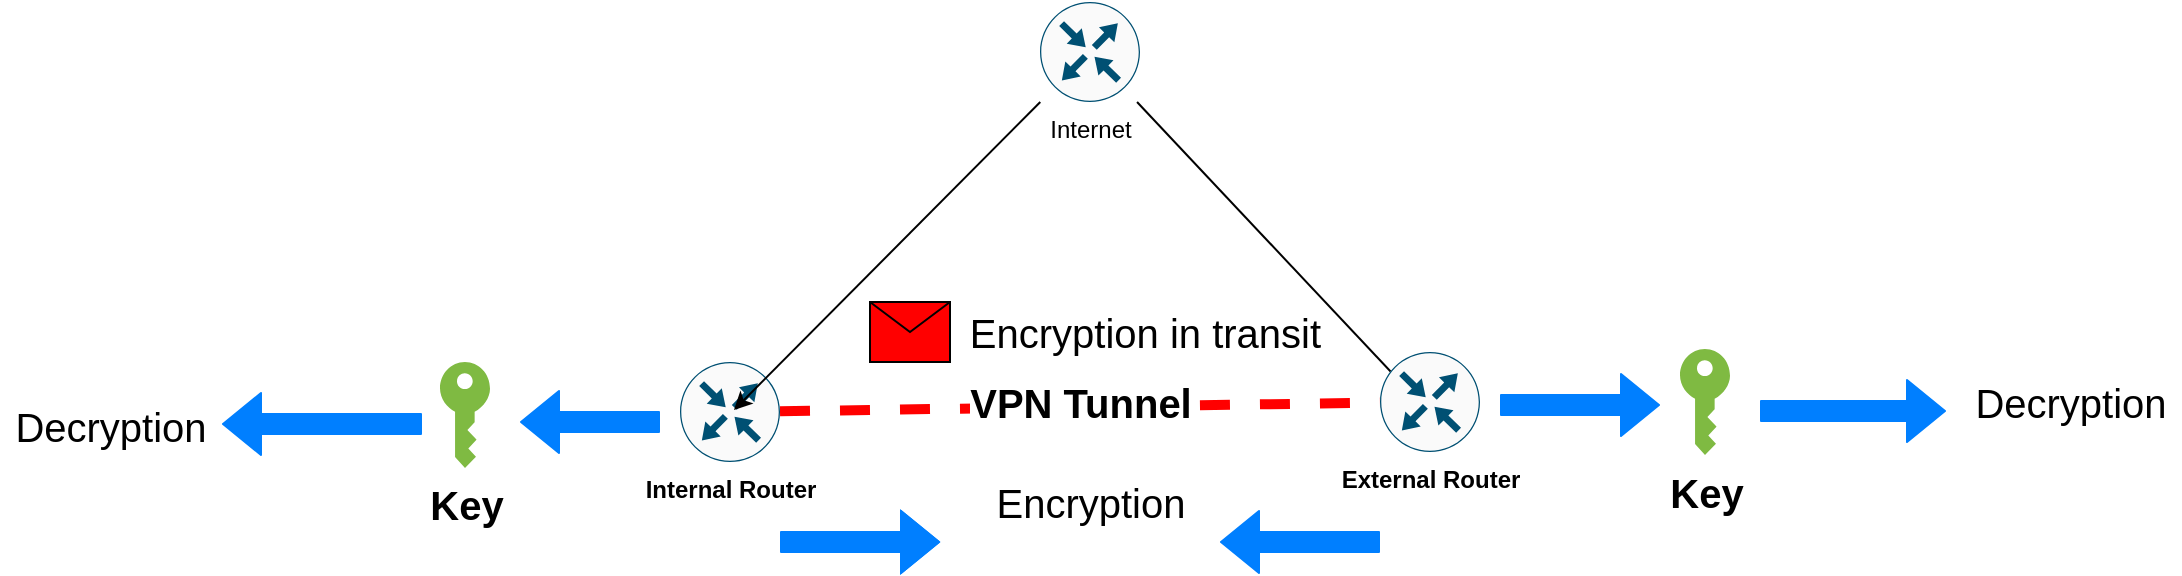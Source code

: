 <mxfile version="13.7.9" type="device"><diagram id="ZanY5bDvbBS7TCTVluPo" name="Page-1"><mxGraphModel dx="2023" dy="496" grid="1" gridSize="10" guides="1" tooltips="1" connect="1" arrows="1" fold="1" page="1" pageScale="1" pageWidth="1169" pageHeight="827" math="0" shadow="0"><root><mxCell id="0"/><mxCell id="1" parent="0"/><mxCell id="FiWrkidJ5sHl8uRzqrD8-14" style="edgeStyle=none;rounded=0;orthogonalLoop=1;jettySize=auto;html=1;fillColor=#007FFF;dashed=1;strokeWidth=5;strokeColor=#FF0000;" edge="1" parent="1" source="FiWrkidJ5sHl8uRzqrD8-1" target="FiWrkidJ5sHl8uRzqrD8-2"><mxGeometry relative="1" as="geometry"><Array as="points"><mxPoint x="630" y="240"/></Array></mxGeometry></mxCell><mxCell id="FiWrkidJ5sHl8uRzqrD8-15" value="&lt;b&gt;&lt;font style=&quot;font-size: 20px&quot;&gt;VPN Tunnel&lt;/font&gt;&lt;/b&gt;" style="edgeLabel;html=1;align=center;verticalAlign=middle;resizable=0;points=[];" vertex="1" connectable="0" parent="FiWrkidJ5sHl8uRzqrD8-14"><mxGeometry x="1" y="187" relative="1" as="geometry"><mxPoint x="-150.03" y="-187" as="offset"/></mxGeometry></mxCell><mxCell id="FiWrkidJ5sHl8uRzqrD8-1" value="&lt;b&gt;Internal Router&lt;/b&gt;" style="points=[[0.5,0,0],[1,0.5,0],[0.5,1,0],[0,0.5,0],[0.145,0.145,0],[0.856,0.145,0],[0.855,0.856,0],[0.145,0.855,0]];verticalLabelPosition=bottom;html=1;verticalAlign=top;aspect=fixed;align=center;pointerEvents=1;shape=mxgraph.cisco19.rect;prIcon=router;fillColor=#FAFAFA;strokeColor=#005073;" vertex="1" parent="1"><mxGeometry x="260" y="220" width="50" height="50" as="geometry"/></mxCell><mxCell id="FiWrkidJ5sHl8uRzqrD8-4" style="rounded=0;orthogonalLoop=1;jettySize=auto;html=1;entryX=0.54;entryY=0.48;entryDx=0;entryDy=0;entryPerimeter=0;" edge="1" parent="1" source="FiWrkidJ5sHl8uRzqrD8-3" target="FiWrkidJ5sHl8uRzqrD8-1"><mxGeometry relative="1" as="geometry"/></mxCell><mxCell id="FiWrkidJ5sHl8uRzqrD8-3" value="Internet" style="points=[[0.5,0,0],[1,0.5,0],[0.5,1,0],[0,0.5,0],[0.145,0.145,0],[0.856,0.145,0],[0.855,0.856,0],[0.145,0.855,0]];verticalLabelPosition=bottom;html=1;verticalAlign=top;aspect=fixed;align=center;pointerEvents=1;shape=mxgraph.cisco19.rect;prIcon=router;fillColor=#FAFAFA;strokeColor=#005073;" vertex="1" parent="1"><mxGeometry x="440" y="40" width="50" height="50" as="geometry"/></mxCell><mxCell id="FiWrkidJ5sHl8uRzqrD8-6" style="edgeStyle=none;rounded=0;orthogonalLoop=1;jettySize=auto;html=1;entryX=0.6;entryY=0.72;entryDx=0;entryDy=0;entryPerimeter=0;" edge="1" parent="1" source="FiWrkidJ5sHl8uRzqrD8-3" target="FiWrkidJ5sHl8uRzqrD8-2"><mxGeometry relative="1" as="geometry"/></mxCell><mxCell id="FiWrkidJ5sHl8uRzqrD8-2" value="&lt;b&gt;External Router&lt;/b&gt;" style="points=[[0.5,0,0],[1,0.5,0],[0.5,1,0],[0,0.5,0],[0.145,0.145,0],[0.856,0.145,0],[0.855,0.856,0],[0.145,0.855,0]];verticalLabelPosition=bottom;html=1;verticalAlign=top;aspect=fixed;align=center;pointerEvents=1;shape=mxgraph.cisco19.rect;prIcon=router;fillColor=#FAFAFA;strokeColor=#005073;" vertex="1" parent="1"><mxGeometry x="610" y="215" width="50" height="50" as="geometry"/></mxCell><mxCell id="FiWrkidJ5sHl8uRzqrD8-9" value="" style="shape=message;html=1;whiteSpace=wrap;html=1;outlineConnect=0;fillColor=#FF0000;" vertex="1" parent="1"><mxGeometry x="355" y="190" width="40" height="30" as="geometry"/></mxCell><mxCell id="FiWrkidJ5sHl8uRzqrD8-10" value="&lt;span style=&quot;font-size: 20px&quot;&gt;Encryption in transit&amp;nbsp;&lt;/span&gt;" style="text;html=1;resizable=0;autosize=1;align=center;verticalAlign=middle;points=[];fillColor=none;strokeColor=none;rounded=0;" vertex="1" parent="1"><mxGeometry x="395" y="195" width="200" height="20" as="geometry"/></mxCell><mxCell id="FiWrkidJ5sHl8uRzqrD8-11" value="" style="shape=flexArrow;endArrow=classic;html=1;strokeColor=#007FFF;fillColor=#007FFF;" edge="1" parent="1"><mxGeometry width="50" height="50" relative="1" as="geometry"><mxPoint x="310" y="310" as="sourcePoint"/><mxPoint x="390" y="310" as="targetPoint"/><Array as="points"><mxPoint x="360" y="310"/></Array></mxGeometry></mxCell><mxCell id="FiWrkidJ5sHl8uRzqrD8-12" value="" style="shape=flexArrow;endArrow=classic;html=1;strokeColor=#007FFF;fillColor=#007FFF;" edge="1" parent="1"><mxGeometry width="50" height="50" relative="1" as="geometry"><mxPoint x="610" y="310" as="sourcePoint"/><mxPoint x="530" y="310" as="targetPoint"/></mxGeometry></mxCell><mxCell id="FiWrkidJ5sHl8uRzqrD8-16" value="" style="shape=flexArrow;endArrow=classic;html=1;strokeColor=#007FFF;fillColor=#007FFF;" edge="1" parent="1"><mxGeometry width="50" height="50" relative="1" as="geometry"><mxPoint x="800" y="244.5" as="sourcePoint"/><mxPoint x="893" y="244.5" as="targetPoint"/></mxGeometry></mxCell><mxCell id="FiWrkidJ5sHl8uRzqrD8-17" value="" style="shape=flexArrow;endArrow=classic;html=1;strokeColor=#007FFF;fillColor=#007FFF;" edge="1" parent="1"><mxGeometry width="50" height="50" relative="1" as="geometry"><mxPoint x="131" y="251" as="sourcePoint"/><mxPoint x="31" y="251" as="targetPoint"/></mxGeometry></mxCell><mxCell id="FiWrkidJ5sHl8uRzqrD8-18" value="&lt;font style=&quot;font-size: 20px&quot;&gt;Encryption&lt;/font&gt;" style="text;html=1;resizable=0;autosize=1;align=center;verticalAlign=middle;points=[];fillColor=none;strokeColor=none;rounded=0;" vertex="1" parent="1"><mxGeometry x="410" y="280" width="110" height="20" as="geometry"/></mxCell><mxCell id="FiWrkidJ5sHl8uRzqrD8-19" value="&lt;span style=&quot;font-size: 20px&quot;&gt;Decryption&lt;/span&gt;" style="text;html=1;resizable=0;autosize=1;align=center;verticalAlign=middle;points=[];fillColor=none;strokeColor=none;rounded=0;" vertex="1" parent="1"><mxGeometry x="900" y="230" width="110" height="20" as="geometry"/></mxCell><mxCell id="FiWrkidJ5sHl8uRzqrD8-20" value="&lt;span style=&quot;font-size: 20px&quot;&gt;Decryption&lt;/span&gt;" style="text;html=1;resizable=0;autosize=1;align=center;verticalAlign=middle;points=[];fillColor=none;strokeColor=none;rounded=0;" vertex="1" parent="1"><mxGeometry x="-80" y="241.5" width="110" height="20" as="geometry"/></mxCell><mxCell id="FiWrkidJ5sHl8uRzqrD8-22" value="&lt;b&gt;&lt;font style=&quot;font-size: 20px&quot;&gt;Key&lt;/font&gt;&lt;/b&gt;" style="pointerEvents=1;shadow=0;dashed=0;html=1;strokeColor=none;labelPosition=center;verticalLabelPosition=bottom;verticalAlign=top;outlineConnect=0;align=center;shape=mxgraph.office.security.key_permissions;fillColor=#7FBA42;" vertex="1" parent="1"><mxGeometry x="140" y="220" width="25" height="53" as="geometry"/></mxCell><mxCell id="FiWrkidJ5sHl8uRzqrD8-24" value="" style="shape=flexArrow;endArrow=classic;html=1;strokeColor=#007FFF;fillColor=#007FFF;" edge="1" parent="1"><mxGeometry width="50" height="50" relative="1" as="geometry"><mxPoint x="250" y="250" as="sourcePoint"/><mxPoint x="180" y="250" as="targetPoint"/></mxGeometry></mxCell><mxCell id="FiWrkidJ5sHl8uRzqrD8-25" value="&lt;b&gt;&lt;font style=&quot;font-size: 20px&quot;&gt;Key&lt;/font&gt;&lt;/b&gt;" style="pointerEvents=1;shadow=0;dashed=0;html=1;strokeColor=none;labelPosition=center;verticalLabelPosition=bottom;verticalAlign=top;outlineConnect=0;align=center;shape=mxgraph.office.security.key_permissions;fillColor=#7FBA42;" vertex="1" parent="1"><mxGeometry x="760" y="213.5" width="25" height="53" as="geometry"/></mxCell><mxCell id="FiWrkidJ5sHl8uRzqrD8-26" value="" style="shape=flexArrow;endArrow=classic;html=1;strokeColor=#007FFF;fillColor=#007FFF;" edge="1" parent="1"><mxGeometry width="50" height="50" relative="1" as="geometry"><mxPoint x="670" y="241.5" as="sourcePoint"/><mxPoint x="750" y="241.5" as="targetPoint"/></mxGeometry></mxCell></root></mxGraphModel></diagram></mxfile>